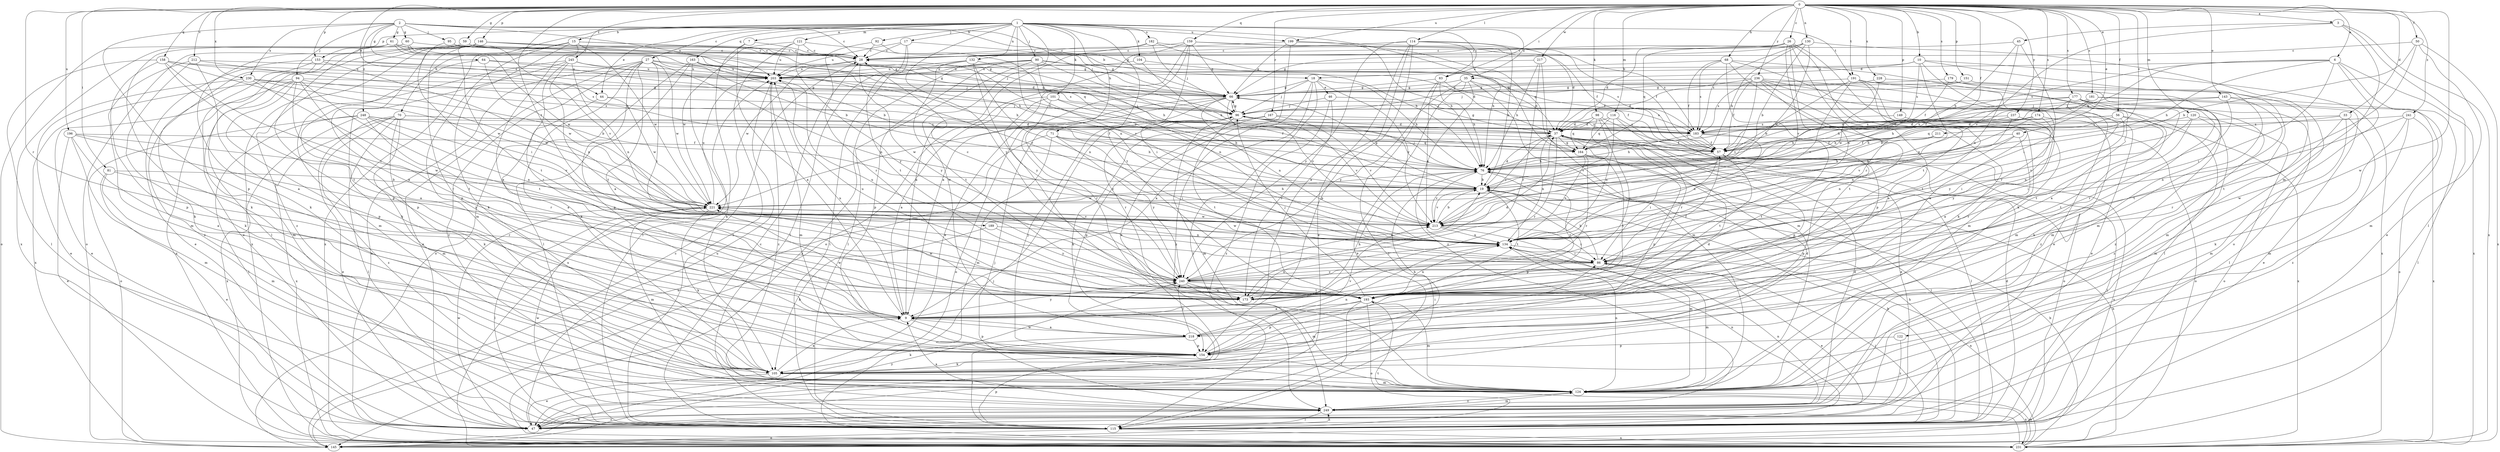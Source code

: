 strict digraph  {
0;
1;
2;
3;
6;
7;
9;
10;
15;
17;
18;
19;
26;
27;
28;
33;
35;
37;
40;
44;
45;
46;
47;
50;
56;
57;
59;
60;
61;
64;
66;
68;
70;
71;
76;
81;
83;
86;
90;
92;
94;
95;
96;
98;
101;
104;
105;
114;
115;
116;
120;
121;
122;
124;
130;
132;
134;
143;
145;
146;
149;
151;
153;
154;
158;
159;
163;
164;
167;
173;
174;
177;
179;
181;
182;
183;
189;
191;
193;
196;
199;
203;
211;
212;
213;
217;
218;
221;
228;
230;
231;
236;
237;
240;
241;
245;
248;
249;
0 -> 3  [label=a];
0 -> 6  [label=a];
0 -> 10  [label=b];
0 -> 26  [label=c];
0 -> 33  [label=d];
0 -> 40  [label=e];
0 -> 44  [label=e];
0 -> 50  [label=f];
0 -> 56  [label=f];
0 -> 57  [label=f];
0 -> 59  [label=g];
0 -> 68  [label=h];
0 -> 81  [label=i];
0 -> 83  [label=i];
0 -> 98  [label=k];
0 -> 114  [label=l];
0 -> 116  [label=m];
0 -> 120  [label=m];
0 -> 130  [label=n];
0 -> 143  [label=o];
0 -> 146  [label=p];
0 -> 149  [label=p];
0 -> 151  [label=p];
0 -> 153  [label=p];
0 -> 158  [label=q];
0 -> 159  [label=q];
0 -> 167  [label=r];
0 -> 173  [label=r];
0 -> 174  [label=s];
0 -> 177  [label=s];
0 -> 179  [label=s];
0 -> 181  [label=s];
0 -> 189  [label=t];
0 -> 191  [label=t];
0 -> 196  [label=u];
0 -> 199  [label=u];
0 -> 211  [label=v];
0 -> 212  [label=v];
0 -> 217  [label=w];
0 -> 218  [label=w];
0 -> 228  [label=x];
0 -> 230  [label=x];
0 -> 236  [label=y];
0 -> 237  [label=y];
0 -> 241  [label=z];
0 -> 245  [label=z];
1 -> 7  [label=a];
1 -> 15  [label=b];
1 -> 17  [label=b];
1 -> 27  [label=c];
1 -> 35  [label=d];
1 -> 44  [label=e];
1 -> 70  [label=h];
1 -> 71  [label=h];
1 -> 83  [label=i];
1 -> 90  [label=j];
1 -> 92  [label=j];
1 -> 101  [label=k];
1 -> 104  [label=k];
1 -> 121  [label=m];
1 -> 132  [label=n];
1 -> 134  [label=n];
1 -> 153  [label=p];
1 -> 163  [label=q];
1 -> 164  [label=q];
1 -> 182  [label=s];
1 -> 191  [label=t];
1 -> 193  [label=t];
1 -> 199  [label=u];
1 -> 218  [label=w];
1 -> 240  [label=y];
2 -> 28  [label=c];
2 -> 60  [label=g];
2 -> 61  [label=g];
2 -> 64  [label=g];
2 -> 66  [label=g];
2 -> 94  [label=j];
2 -> 95  [label=j];
2 -> 96  [label=j];
2 -> 154  [label=p];
2 -> 203  [label=u];
2 -> 230  [label=x];
2 -> 248  [label=z];
3 -> 45  [label=e];
3 -> 115  [label=l];
3 -> 122  [label=m];
3 -> 213  [label=v];
3 -> 231  [label=x];
6 -> 76  [label=h];
6 -> 86  [label=i];
6 -> 124  [label=m];
6 -> 164  [label=q];
6 -> 183  [label=s];
6 -> 203  [label=u];
6 -> 218  [label=w];
6 -> 231  [label=x];
7 -> 9  [label=a];
7 -> 28  [label=c];
7 -> 115  [label=l];
9 -> 76  [label=h];
9 -> 154  [label=p];
9 -> 203  [label=u];
9 -> 218  [label=w];
9 -> 221  [label=w];
9 -> 240  [label=y];
10 -> 18  [label=b];
10 -> 35  [label=d];
10 -> 124  [label=m];
10 -> 134  [label=n];
10 -> 173  [label=r];
10 -> 183  [label=s];
10 -> 231  [label=x];
15 -> 9  [label=a];
15 -> 28  [label=c];
15 -> 96  [label=j];
15 -> 105  [label=k];
15 -> 124  [label=m];
15 -> 221  [label=w];
15 -> 231  [label=x];
17 -> 18  [label=b];
17 -> 28  [label=c];
17 -> 115  [label=l];
17 -> 193  [label=t];
17 -> 203  [label=u];
18 -> 9  [label=a];
18 -> 46  [label=e];
18 -> 66  [label=g];
18 -> 76  [label=h];
18 -> 96  [label=j];
18 -> 115  [label=l];
18 -> 213  [label=v];
18 -> 249  [label=z];
19 -> 28  [label=c];
19 -> 37  [label=d];
19 -> 66  [label=g];
19 -> 154  [label=p];
19 -> 193  [label=t];
19 -> 213  [label=v];
19 -> 221  [label=w];
26 -> 28  [label=c];
26 -> 37  [label=d];
26 -> 105  [label=k];
26 -> 134  [label=n];
26 -> 164  [label=q];
26 -> 173  [label=r];
26 -> 193  [label=t];
26 -> 213  [label=v];
27 -> 9  [label=a];
27 -> 47  [label=e];
27 -> 76  [label=h];
27 -> 86  [label=i];
27 -> 105  [label=k];
27 -> 134  [label=n];
27 -> 154  [label=p];
27 -> 203  [label=u];
27 -> 221  [label=w];
27 -> 231  [label=x];
27 -> 249  [label=z];
28 -> 203  [label=u];
28 -> 221  [label=w];
28 -> 240  [label=y];
33 -> 124  [label=m];
33 -> 164  [label=q];
33 -> 173  [label=r];
33 -> 183  [label=s];
33 -> 249  [label=z];
35 -> 37  [label=d];
35 -> 47  [label=e];
35 -> 66  [label=g];
35 -> 124  [label=m];
35 -> 240  [label=y];
35 -> 249  [label=z];
37 -> 57  [label=f];
37 -> 66  [label=g];
37 -> 115  [label=l];
37 -> 134  [label=n];
37 -> 154  [label=p];
37 -> 164  [label=q];
37 -> 173  [label=r];
37 -> 213  [label=v];
40 -> 19  [label=b];
40 -> 57  [label=f];
40 -> 134  [label=n];
40 -> 173  [label=r];
44 -> 9  [label=a];
44 -> 96  [label=j];
44 -> 221  [label=w];
45 -> 28  [label=c];
45 -> 76  [label=h];
45 -> 86  [label=i];
45 -> 134  [label=n];
46 -> 96  [label=j];
46 -> 173  [label=r];
46 -> 183  [label=s];
46 -> 249  [label=z];
47 -> 203  [label=u];
47 -> 221  [label=w];
47 -> 249  [label=z];
50 -> 19  [label=b];
50 -> 28  [label=c];
50 -> 47  [label=e];
50 -> 86  [label=i];
50 -> 231  [label=x];
56 -> 37  [label=d];
56 -> 76  [label=h];
56 -> 86  [label=i];
56 -> 134  [label=n];
56 -> 183  [label=s];
56 -> 231  [label=x];
57 -> 76  [label=h];
57 -> 86  [label=i];
57 -> 115  [label=l];
57 -> 145  [label=o];
57 -> 154  [label=p];
57 -> 193  [label=t];
59 -> 28  [label=c];
59 -> 37  [label=d];
59 -> 76  [label=h];
59 -> 105  [label=k];
59 -> 145  [label=o];
60 -> 19  [label=b];
60 -> 28  [label=c];
60 -> 66  [label=g];
60 -> 105  [label=k];
60 -> 231  [label=x];
61 -> 28  [label=c];
61 -> 66  [label=g];
61 -> 145  [label=o];
61 -> 154  [label=p];
61 -> 221  [label=w];
64 -> 154  [label=p];
64 -> 183  [label=s];
64 -> 203  [label=u];
64 -> 221  [label=w];
66 -> 96  [label=j];
66 -> 134  [label=n];
66 -> 145  [label=o];
66 -> 173  [label=r];
66 -> 213  [label=v];
66 -> 221  [label=w];
68 -> 47  [label=e];
68 -> 57  [label=f];
68 -> 105  [label=k];
68 -> 124  [label=m];
68 -> 154  [label=p];
68 -> 183  [label=s];
68 -> 203  [label=u];
70 -> 37  [label=d];
70 -> 47  [label=e];
70 -> 57  [label=f];
70 -> 105  [label=k];
70 -> 115  [label=l];
70 -> 124  [label=m];
70 -> 231  [label=x];
70 -> 249  [label=z];
71 -> 76  [label=h];
71 -> 86  [label=i];
71 -> 124  [label=m];
71 -> 145  [label=o];
71 -> 164  [label=q];
71 -> 240  [label=y];
76 -> 19  [label=b];
76 -> 96  [label=j];
76 -> 193  [label=t];
76 -> 213  [label=v];
81 -> 19  [label=b];
81 -> 47  [label=e];
81 -> 124  [label=m];
81 -> 173  [label=r];
83 -> 57  [label=f];
83 -> 66  [label=g];
83 -> 76  [label=h];
83 -> 115  [label=l];
83 -> 134  [label=n];
86 -> 19  [label=b];
86 -> 47  [label=e];
86 -> 124  [label=m];
86 -> 240  [label=y];
90 -> 19  [label=b];
90 -> 37  [label=d];
90 -> 115  [label=l];
90 -> 134  [label=n];
90 -> 154  [label=p];
90 -> 183  [label=s];
90 -> 203  [label=u];
90 -> 231  [label=x];
92 -> 28  [label=c];
92 -> 66  [label=g];
92 -> 173  [label=r];
94 -> 9  [label=a];
94 -> 47  [label=e];
94 -> 66  [label=g];
94 -> 124  [label=m];
94 -> 154  [label=p];
94 -> 173  [label=r];
94 -> 183  [label=s];
94 -> 193  [label=t];
94 -> 231  [label=x];
95 -> 19  [label=b];
95 -> 28  [label=c];
95 -> 86  [label=i];
95 -> 213  [label=v];
96 -> 37  [label=d];
96 -> 66  [label=g];
96 -> 124  [label=m];
96 -> 173  [label=r];
96 -> 183  [label=s];
96 -> 193  [label=t];
96 -> 213  [label=v];
98 -> 37  [label=d];
98 -> 145  [label=o];
98 -> 164  [label=q];
98 -> 173  [label=r];
98 -> 213  [label=v];
98 -> 240  [label=y];
101 -> 9  [label=a];
101 -> 19  [label=b];
101 -> 96  [label=j];
101 -> 193  [label=t];
101 -> 240  [label=y];
104 -> 57  [label=f];
104 -> 76  [label=h];
104 -> 203  [label=u];
105 -> 9  [label=a];
105 -> 37  [label=d];
105 -> 47  [label=e];
105 -> 76  [label=h];
105 -> 124  [label=m];
114 -> 9  [label=a];
114 -> 19  [label=b];
114 -> 28  [label=c];
114 -> 37  [label=d];
114 -> 47  [label=e];
114 -> 76  [label=h];
114 -> 154  [label=p];
114 -> 240  [label=y];
115 -> 19  [label=b];
115 -> 28  [label=c];
115 -> 37  [label=d];
115 -> 76  [label=h];
115 -> 86  [label=i];
115 -> 134  [label=n];
115 -> 145  [label=o];
115 -> 154  [label=p];
115 -> 221  [label=w];
115 -> 231  [label=x];
115 -> 249  [label=z];
116 -> 37  [label=d];
116 -> 47  [label=e];
116 -> 134  [label=n];
116 -> 154  [label=p];
116 -> 164  [label=q];
120 -> 37  [label=d];
120 -> 124  [label=m];
120 -> 145  [label=o];
120 -> 193  [label=t];
120 -> 213  [label=v];
121 -> 28  [label=c];
121 -> 115  [label=l];
121 -> 203  [label=u];
121 -> 213  [label=v];
121 -> 221  [label=w];
121 -> 240  [label=y];
122 -> 154  [label=p];
122 -> 249  [label=z];
124 -> 134  [label=n];
124 -> 231  [label=x];
124 -> 249  [label=z];
130 -> 19  [label=b];
130 -> 28  [label=c];
130 -> 66  [label=g];
130 -> 76  [label=h];
130 -> 145  [label=o];
130 -> 183  [label=s];
130 -> 221  [label=w];
132 -> 76  [label=h];
132 -> 115  [label=l];
132 -> 134  [label=n];
132 -> 193  [label=t];
132 -> 203  [label=u];
132 -> 240  [label=y];
134 -> 28  [label=c];
134 -> 86  [label=i];
134 -> 221  [label=w];
143 -> 57  [label=f];
143 -> 96  [label=j];
143 -> 115  [label=l];
143 -> 173  [label=r];
143 -> 193  [label=t];
145 -> 28  [label=c];
145 -> 240  [label=y];
146 -> 9  [label=a];
146 -> 28  [label=c];
146 -> 47  [label=e];
146 -> 66  [label=g];
146 -> 115  [label=l];
146 -> 154  [label=p];
146 -> 164  [label=q];
146 -> 193  [label=t];
146 -> 231  [label=x];
146 -> 249  [label=z];
149 -> 9  [label=a];
149 -> 183  [label=s];
151 -> 66  [label=g];
151 -> 96  [label=j];
151 -> 193  [label=t];
153 -> 47  [label=e];
153 -> 57  [label=f];
153 -> 134  [label=n];
153 -> 203  [label=u];
153 -> 231  [label=x];
153 -> 249  [label=z];
154 -> 37  [label=d];
154 -> 96  [label=j];
154 -> 105  [label=k];
154 -> 134  [label=n];
158 -> 86  [label=i];
158 -> 115  [label=l];
158 -> 154  [label=p];
158 -> 183  [label=s];
158 -> 193  [label=t];
158 -> 203  [label=u];
158 -> 221  [label=w];
159 -> 9  [label=a];
159 -> 28  [label=c];
159 -> 47  [label=e];
159 -> 66  [label=g];
159 -> 86  [label=i];
159 -> 145  [label=o];
159 -> 164  [label=q];
159 -> 183  [label=s];
163 -> 66  [label=g];
163 -> 105  [label=k];
163 -> 115  [label=l];
163 -> 145  [label=o];
163 -> 203  [label=u];
163 -> 213  [label=v];
164 -> 115  [label=l];
164 -> 134  [label=n];
164 -> 173  [label=r];
164 -> 193  [label=t];
167 -> 105  [label=k];
167 -> 154  [label=p];
167 -> 183  [label=s];
167 -> 213  [label=v];
173 -> 134  [label=n];
173 -> 221  [label=w];
174 -> 76  [label=h];
174 -> 145  [label=o];
174 -> 183  [label=s];
174 -> 213  [label=v];
174 -> 240  [label=y];
177 -> 57  [label=f];
177 -> 76  [label=h];
177 -> 96  [label=j];
177 -> 105  [label=k];
177 -> 115  [label=l];
177 -> 193  [label=t];
177 -> 240  [label=y];
177 -> 249  [label=z];
179 -> 9  [label=a];
179 -> 57  [label=f];
179 -> 66  [label=g];
179 -> 124  [label=m];
181 -> 19  [label=b];
181 -> 47  [label=e];
181 -> 76  [label=h];
181 -> 96  [label=j];
181 -> 145  [label=o];
182 -> 9  [label=a];
182 -> 28  [label=c];
182 -> 57  [label=f];
182 -> 76  [label=h];
182 -> 96  [label=j];
183 -> 57  [label=f];
183 -> 76  [label=h];
183 -> 134  [label=n];
183 -> 193  [label=t];
189 -> 105  [label=k];
189 -> 134  [label=n];
189 -> 240  [label=y];
191 -> 9  [label=a];
191 -> 19  [label=b];
191 -> 66  [label=g];
191 -> 124  [label=m];
191 -> 193  [label=t];
191 -> 213  [label=v];
191 -> 249  [label=z];
193 -> 9  [label=a];
193 -> 96  [label=j];
193 -> 115  [label=l];
193 -> 124  [label=m];
193 -> 134  [label=n];
193 -> 145  [label=o];
193 -> 154  [label=p];
193 -> 203  [label=u];
196 -> 9  [label=a];
196 -> 47  [label=e];
196 -> 57  [label=f];
196 -> 124  [label=m];
196 -> 221  [label=w];
196 -> 240  [label=y];
199 -> 28  [label=c];
199 -> 47  [label=e];
199 -> 57  [label=f];
199 -> 66  [label=g];
199 -> 76  [label=h];
203 -> 66  [label=g];
203 -> 124  [label=m];
203 -> 249  [label=z];
211 -> 19  [label=b];
211 -> 57  [label=f];
212 -> 9  [label=a];
212 -> 105  [label=k];
212 -> 124  [label=m];
212 -> 164  [label=q];
212 -> 203  [label=u];
213 -> 19  [label=b];
213 -> 86  [label=i];
213 -> 124  [label=m];
213 -> 134  [label=n];
213 -> 221  [label=w];
217 -> 76  [label=h];
217 -> 124  [label=m];
217 -> 173  [label=r];
217 -> 203  [label=u];
218 -> 9  [label=a];
218 -> 86  [label=i];
218 -> 105  [label=k];
218 -> 115  [label=l];
218 -> 154  [label=p];
218 -> 213  [label=v];
218 -> 240  [label=y];
221 -> 76  [label=h];
221 -> 105  [label=k];
221 -> 115  [label=l];
221 -> 124  [label=m];
221 -> 203  [label=u];
221 -> 213  [label=v];
228 -> 66  [label=g];
228 -> 124  [label=m];
228 -> 221  [label=w];
230 -> 19  [label=b];
230 -> 47  [label=e];
230 -> 66  [label=g];
230 -> 105  [label=k];
230 -> 193  [label=t];
230 -> 221  [label=w];
231 -> 19  [label=b];
231 -> 76  [label=h];
231 -> 96  [label=j];
231 -> 124  [label=m];
231 -> 134  [label=n];
231 -> 193  [label=t];
231 -> 203  [label=u];
236 -> 9  [label=a];
236 -> 37  [label=d];
236 -> 47  [label=e];
236 -> 57  [label=f];
236 -> 66  [label=g];
236 -> 115  [label=l];
236 -> 183  [label=s];
236 -> 193  [label=t];
236 -> 213  [label=v];
236 -> 249  [label=z];
237 -> 37  [label=d];
237 -> 76  [label=h];
237 -> 86  [label=i];
237 -> 134  [label=n];
240 -> 19  [label=b];
240 -> 37  [label=d];
240 -> 57  [label=f];
240 -> 124  [label=m];
240 -> 173  [label=r];
240 -> 193  [label=t];
240 -> 203  [label=u];
241 -> 105  [label=k];
241 -> 124  [label=m];
241 -> 134  [label=n];
241 -> 183  [label=s];
241 -> 231  [label=x];
245 -> 96  [label=j];
245 -> 105  [label=k];
245 -> 124  [label=m];
245 -> 134  [label=n];
245 -> 173  [label=r];
245 -> 193  [label=t];
245 -> 203  [label=u];
248 -> 57  [label=f];
248 -> 115  [label=l];
248 -> 134  [label=n];
248 -> 145  [label=o];
248 -> 173  [label=r];
248 -> 183  [label=s];
248 -> 213  [label=v];
248 -> 231  [label=x];
249 -> 9  [label=a];
249 -> 37  [label=d];
249 -> 47  [label=e];
249 -> 96  [label=j];
249 -> 115  [label=l];
249 -> 124  [label=m];
249 -> 134  [label=n];
}
